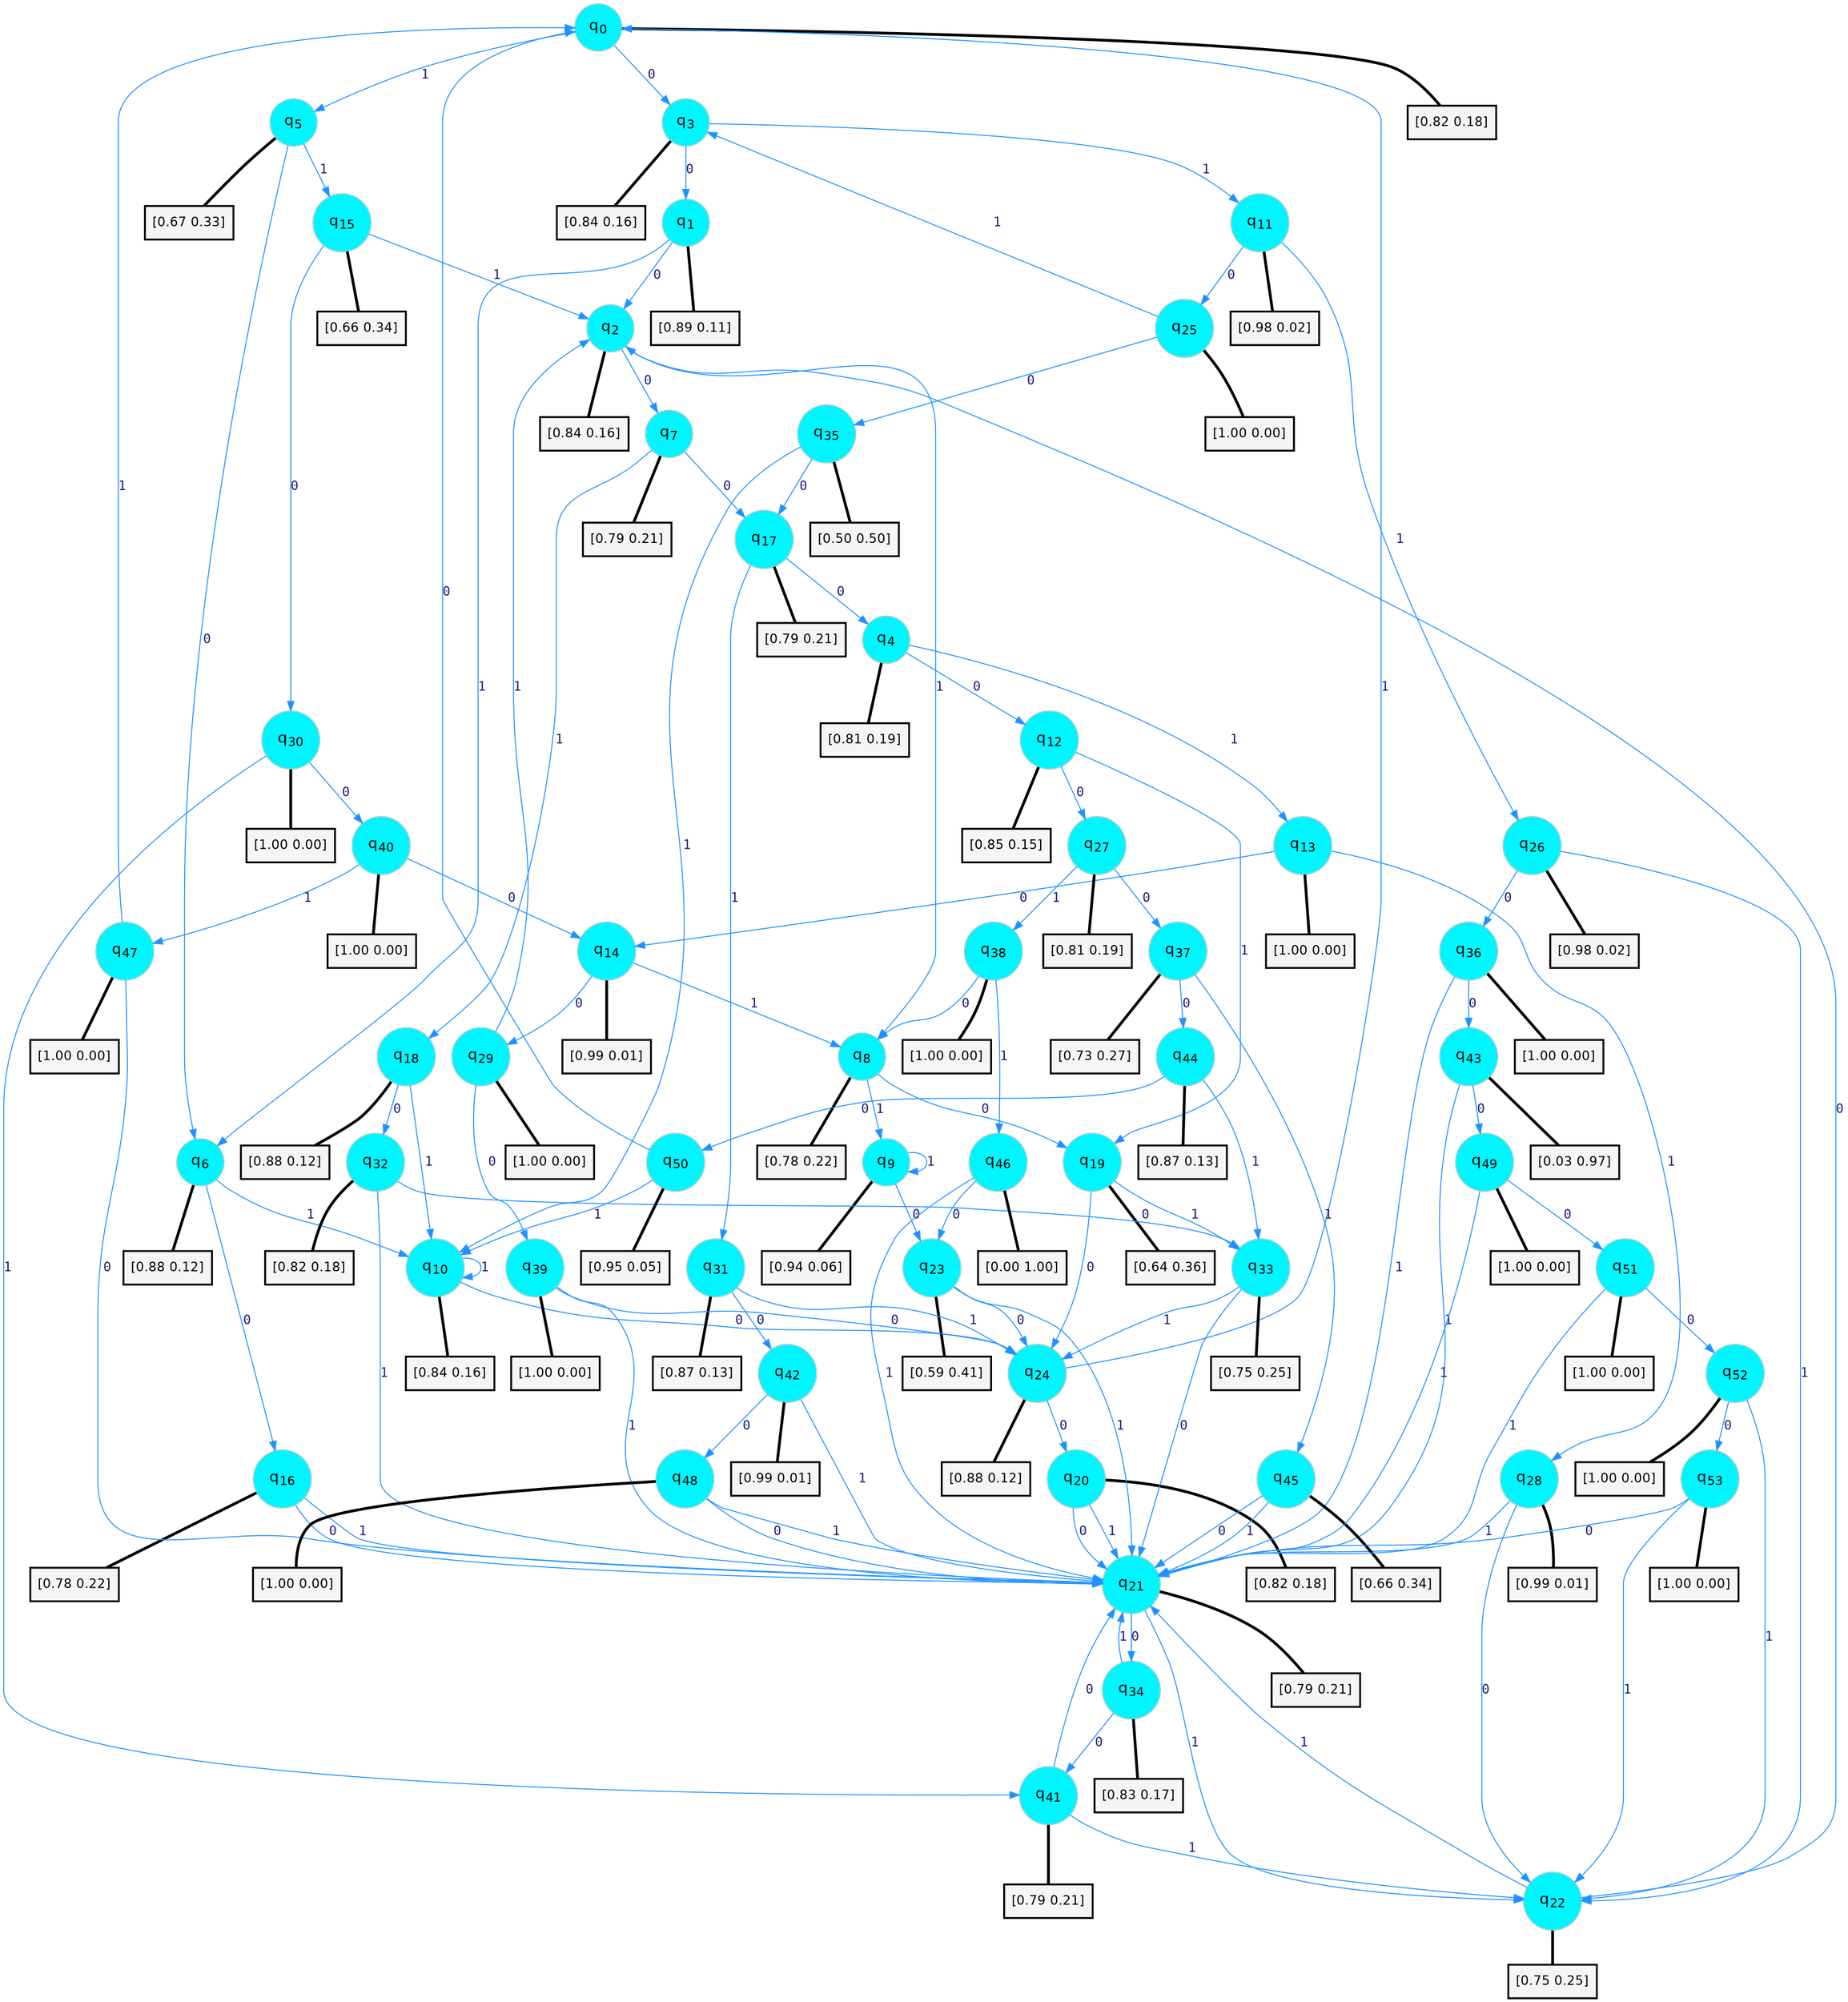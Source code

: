 digraph G {
graph [
bgcolor=transparent, dpi=300, rankdir=TD, size="40,25"];
node [
color=gray, fillcolor=turquoise1, fontcolor=black, fontname=Helvetica, fontsize=16, fontweight=bold, shape=circle, style=filled];
edge [
arrowsize=1, color=dodgerblue1, fontcolor=midnightblue, fontname=courier, fontweight=bold, penwidth=1, style=solid, weight=20];
0[label=<q<SUB>0</SUB>>];
1[label=<q<SUB>1</SUB>>];
2[label=<q<SUB>2</SUB>>];
3[label=<q<SUB>3</SUB>>];
4[label=<q<SUB>4</SUB>>];
5[label=<q<SUB>5</SUB>>];
6[label=<q<SUB>6</SUB>>];
7[label=<q<SUB>7</SUB>>];
8[label=<q<SUB>8</SUB>>];
9[label=<q<SUB>9</SUB>>];
10[label=<q<SUB>10</SUB>>];
11[label=<q<SUB>11</SUB>>];
12[label=<q<SUB>12</SUB>>];
13[label=<q<SUB>13</SUB>>];
14[label=<q<SUB>14</SUB>>];
15[label=<q<SUB>15</SUB>>];
16[label=<q<SUB>16</SUB>>];
17[label=<q<SUB>17</SUB>>];
18[label=<q<SUB>18</SUB>>];
19[label=<q<SUB>19</SUB>>];
20[label=<q<SUB>20</SUB>>];
21[label=<q<SUB>21</SUB>>];
22[label=<q<SUB>22</SUB>>];
23[label=<q<SUB>23</SUB>>];
24[label=<q<SUB>24</SUB>>];
25[label=<q<SUB>25</SUB>>];
26[label=<q<SUB>26</SUB>>];
27[label=<q<SUB>27</SUB>>];
28[label=<q<SUB>28</SUB>>];
29[label=<q<SUB>29</SUB>>];
30[label=<q<SUB>30</SUB>>];
31[label=<q<SUB>31</SUB>>];
32[label=<q<SUB>32</SUB>>];
33[label=<q<SUB>33</SUB>>];
34[label=<q<SUB>34</SUB>>];
35[label=<q<SUB>35</SUB>>];
36[label=<q<SUB>36</SUB>>];
37[label=<q<SUB>37</SUB>>];
38[label=<q<SUB>38</SUB>>];
39[label=<q<SUB>39</SUB>>];
40[label=<q<SUB>40</SUB>>];
41[label=<q<SUB>41</SUB>>];
42[label=<q<SUB>42</SUB>>];
43[label=<q<SUB>43</SUB>>];
44[label=<q<SUB>44</SUB>>];
45[label=<q<SUB>45</SUB>>];
46[label=<q<SUB>46</SUB>>];
47[label=<q<SUB>47</SUB>>];
48[label=<q<SUB>48</SUB>>];
49[label=<q<SUB>49</SUB>>];
50[label=<q<SUB>50</SUB>>];
51[label=<q<SUB>51</SUB>>];
52[label=<q<SUB>52</SUB>>];
53[label=<q<SUB>53</SUB>>];
54[label="[0.82 0.18]", shape=box,fontcolor=black, fontname=Helvetica, fontsize=14, penwidth=2, fillcolor=whitesmoke,color=black];
55[label="[0.89 0.11]", shape=box,fontcolor=black, fontname=Helvetica, fontsize=14, penwidth=2, fillcolor=whitesmoke,color=black];
56[label="[0.84 0.16]", shape=box,fontcolor=black, fontname=Helvetica, fontsize=14, penwidth=2, fillcolor=whitesmoke,color=black];
57[label="[0.84 0.16]", shape=box,fontcolor=black, fontname=Helvetica, fontsize=14, penwidth=2, fillcolor=whitesmoke,color=black];
58[label="[0.81 0.19]", shape=box,fontcolor=black, fontname=Helvetica, fontsize=14, penwidth=2, fillcolor=whitesmoke,color=black];
59[label="[0.67 0.33]", shape=box,fontcolor=black, fontname=Helvetica, fontsize=14, penwidth=2, fillcolor=whitesmoke,color=black];
60[label="[0.88 0.12]", shape=box,fontcolor=black, fontname=Helvetica, fontsize=14, penwidth=2, fillcolor=whitesmoke,color=black];
61[label="[0.79 0.21]", shape=box,fontcolor=black, fontname=Helvetica, fontsize=14, penwidth=2, fillcolor=whitesmoke,color=black];
62[label="[0.78 0.22]", shape=box,fontcolor=black, fontname=Helvetica, fontsize=14, penwidth=2, fillcolor=whitesmoke,color=black];
63[label="[0.94 0.06]", shape=box,fontcolor=black, fontname=Helvetica, fontsize=14, penwidth=2, fillcolor=whitesmoke,color=black];
64[label="[0.84 0.16]", shape=box,fontcolor=black, fontname=Helvetica, fontsize=14, penwidth=2, fillcolor=whitesmoke,color=black];
65[label="[0.98 0.02]", shape=box,fontcolor=black, fontname=Helvetica, fontsize=14, penwidth=2, fillcolor=whitesmoke,color=black];
66[label="[0.85 0.15]", shape=box,fontcolor=black, fontname=Helvetica, fontsize=14, penwidth=2, fillcolor=whitesmoke,color=black];
67[label="[1.00 0.00]", shape=box,fontcolor=black, fontname=Helvetica, fontsize=14, penwidth=2, fillcolor=whitesmoke,color=black];
68[label="[0.99 0.01]", shape=box,fontcolor=black, fontname=Helvetica, fontsize=14, penwidth=2, fillcolor=whitesmoke,color=black];
69[label="[0.66 0.34]", shape=box,fontcolor=black, fontname=Helvetica, fontsize=14, penwidth=2, fillcolor=whitesmoke,color=black];
70[label="[0.78 0.22]", shape=box,fontcolor=black, fontname=Helvetica, fontsize=14, penwidth=2, fillcolor=whitesmoke,color=black];
71[label="[0.79 0.21]", shape=box,fontcolor=black, fontname=Helvetica, fontsize=14, penwidth=2, fillcolor=whitesmoke,color=black];
72[label="[0.88 0.12]", shape=box,fontcolor=black, fontname=Helvetica, fontsize=14, penwidth=2, fillcolor=whitesmoke,color=black];
73[label="[0.64 0.36]", shape=box,fontcolor=black, fontname=Helvetica, fontsize=14, penwidth=2, fillcolor=whitesmoke,color=black];
74[label="[0.82 0.18]", shape=box,fontcolor=black, fontname=Helvetica, fontsize=14, penwidth=2, fillcolor=whitesmoke,color=black];
75[label="[0.79 0.21]", shape=box,fontcolor=black, fontname=Helvetica, fontsize=14, penwidth=2, fillcolor=whitesmoke,color=black];
76[label="[0.75 0.25]", shape=box,fontcolor=black, fontname=Helvetica, fontsize=14, penwidth=2, fillcolor=whitesmoke,color=black];
77[label="[0.59 0.41]", shape=box,fontcolor=black, fontname=Helvetica, fontsize=14, penwidth=2, fillcolor=whitesmoke,color=black];
78[label="[0.88 0.12]", shape=box,fontcolor=black, fontname=Helvetica, fontsize=14, penwidth=2, fillcolor=whitesmoke,color=black];
79[label="[1.00 0.00]", shape=box,fontcolor=black, fontname=Helvetica, fontsize=14, penwidth=2, fillcolor=whitesmoke,color=black];
80[label="[0.98 0.02]", shape=box,fontcolor=black, fontname=Helvetica, fontsize=14, penwidth=2, fillcolor=whitesmoke,color=black];
81[label="[0.81 0.19]", shape=box,fontcolor=black, fontname=Helvetica, fontsize=14, penwidth=2, fillcolor=whitesmoke,color=black];
82[label="[0.99 0.01]", shape=box,fontcolor=black, fontname=Helvetica, fontsize=14, penwidth=2, fillcolor=whitesmoke,color=black];
83[label="[1.00 0.00]", shape=box,fontcolor=black, fontname=Helvetica, fontsize=14, penwidth=2, fillcolor=whitesmoke,color=black];
84[label="[1.00 0.00]", shape=box,fontcolor=black, fontname=Helvetica, fontsize=14, penwidth=2, fillcolor=whitesmoke,color=black];
85[label="[0.87 0.13]", shape=box,fontcolor=black, fontname=Helvetica, fontsize=14, penwidth=2, fillcolor=whitesmoke,color=black];
86[label="[0.82 0.18]", shape=box,fontcolor=black, fontname=Helvetica, fontsize=14, penwidth=2, fillcolor=whitesmoke,color=black];
87[label="[0.75 0.25]", shape=box,fontcolor=black, fontname=Helvetica, fontsize=14, penwidth=2, fillcolor=whitesmoke,color=black];
88[label="[0.83 0.17]", shape=box,fontcolor=black, fontname=Helvetica, fontsize=14, penwidth=2, fillcolor=whitesmoke,color=black];
89[label="[0.50 0.50]", shape=box,fontcolor=black, fontname=Helvetica, fontsize=14, penwidth=2, fillcolor=whitesmoke,color=black];
90[label="[1.00 0.00]", shape=box,fontcolor=black, fontname=Helvetica, fontsize=14, penwidth=2, fillcolor=whitesmoke,color=black];
91[label="[0.73 0.27]", shape=box,fontcolor=black, fontname=Helvetica, fontsize=14, penwidth=2, fillcolor=whitesmoke,color=black];
92[label="[1.00 0.00]", shape=box,fontcolor=black, fontname=Helvetica, fontsize=14, penwidth=2, fillcolor=whitesmoke,color=black];
93[label="[1.00 0.00]", shape=box,fontcolor=black, fontname=Helvetica, fontsize=14, penwidth=2, fillcolor=whitesmoke,color=black];
94[label="[1.00 0.00]", shape=box,fontcolor=black, fontname=Helvetica, fontsize=14, penwidth=2, fillcolor=whitesmoke,color=black];
95[label="[0.79 0.21]", shape=box,fontcolor=black, fontname=Helvetica, fontsize=14, penwidth=2, fillcolor=whitesmoke,color=black];
96[label="[0.99 0.01]", shape=box,fontcolor=black, fontname=Helvetica, fontsize=14, penwidth=2, fillcolor=whitesmoke,color=black];
97[label="[0.03 0.97]", shape=box,fontcolor=black, fontname=Helvetica, fontsize=14, penwidth=2, fillcolor=whitesmoke,color=black];
98[label="[0.87 0.13]", shape=box,fontcolor=black, fontname=Helvetica, fontsize=14, penwidth=2, fillcolor=whitesmoke,color=black];
99[label="[0.66 0.34]", shape=box,fontcolor=black, fontname=Helvetica, fontsize=14, penwidth=2, fillcolor=whitesmoke,color=black];
100[label="[0.00 1.00]", shape=box,fontcolor=black, fontname=Helvetica, fontsize=14, penwidth=2, fillcolor=whitesmoke,color=black];
101[label="[1.00 0.00]", shape=box,fontcolor=black, fontname=Helvetica, fontsize=14, penwidth=2, fillcolor=whitesmoke,color=black];
102[label="[1.00 0.00]", shape=box,fontcolor=black, fontname=Helvetica, fontsize=14, penwidth=2, fillcolor=whitesmoke,color=black];
103[label="[1.00 0.00]", shape=box,fontcolor=black, fontname=Helvetica, fontsize=14, penwidth=2, fillcolor=whitesmoke,color=black];
104[label="[0.95 0.05]", shape=box,fontcolor=black, fontname=Helvetica, fontsize=14, penwidth=2, fillcolor=whitesmoke,color=black];
105[label="[1.00 0.00]", shape=box,fontcolor=black, fontname=Helvetica, fontsize=14, penwidth=2, fillcolor=whitesmoke,color=black];
106[label="[1.00 0.00]", shape=box,fontcolor=black, fontname=Helvetica, fontsize=14, penwidth=2, fillcolor=whitesmoke,color=black];
107[label="[1.00 0.00]", shape=box,fontcolor=black, fontname=Helvetica, fontsize=14, penwidth=2, fillcolor=whitesmoke,color=black];
0->3 [label=0];
0->5 [label=1];
0->54 [arrowhead=none, penwidth=3,color=black];
1->2 [label=0];
1->6 [label=1];
1->55 [arrowhead=none, penwidth=3,color=black];
2->7 [label=0];
2->8 [label=1];
2->56 [arrowhead=none, penwidth=3,color=black];
3->1 [label=0];
3->11 [label=1];
3->57 [arrowhead=none, penwidth=3,color=black];
4->12 [label=0];
4->13 [label=1];
4->58 [arrowhead=none, penwidth=3,color=black];
5->6 [label=0];
5->15 [label=1];
5->59 [arrowhead=none, penwidth=3,color=black];
6->16 [label=0];
6->10 [label=1];
6->60 [arrowhead=none, penwidth=3,color=black];
7->17 [label=0];
7->18 [label=1];
7->61 [arrowhead=none, penwidth=3,color=black];
8->19 [label=0];
8->9 [label=1];
8->62 [arrowhead=none, penwidth=3,color=black];
9->23 [label=0];
9->9 [label=1];
9->63 [arrowhead=none, penwidth=3,color=black];
10->24 [label=0];
10->10 [label=1];
10->64 [arrowhead=none, penwidth=3,color=black];
11->25 [label=0];
11->26 [label=1];
11->65 [arrowhead=none, penwidth=3,color=black];
12->27 [label=0];
12->19 [label=1];
12->66 [arrowhead=none, penwidth=3,color=black];
13->14 [label=0];
13->28 [label=1];
13->67 [arrowhead=none, penwidth=3,color=black];
14->29 [label=0];
14->8 [label=1];
14->68 [arrowhead=none, penwidth=3,color=black];
15->30 [label=0];
15->2 [label=1];
15->69 [arrowhead=none, penwidth=3,color=black];
16->21 [label=0];
16->21 [label=1];
16->70 [arrowhead=none, penwidth=3,color=black];
17->4 [label=0];
17->31 [label=1];
17->71 [arrowhead=none, penwidth=3,color=black];
18->32 [label=0];
18->10 [label=1];
18->72 [arrowhead=none, penwidth=3,color=black];
19->24 [label=0];
19->33 [label=1];
19->73 [arrowhead=none, penwidth=3,color=black];
20->21 [label=0];
20->21 [label=1];
20->74 [arrowhead=none, penwidth=3,color=black];
21->34 [label=0];
21->22 [label=1];
21->75 [arrowhead=none, penwidth=3,color=black];
22->2 [label=0];
22->21 [label=1];
22->76 [arrowhead=none, penwidth=3,color=black];
23->24 [label=0];
23->21 [label=1];
23->77 [arrowhead=none, penwidth=3,color=black];
24->20 [label=0];
24->0 [label=1];
24->78 [arrowhead=none, penwidth=3,color=black];
25->35 [label=0];
25->3 [label=1];
25->79 [arrowhead=none, penwidth=3,color=black];
26->36 [label=0];
26->22 [label=1];
26->80 [arrowhead=none, penwidth=3,color=black];
27->37 [label=0];
27->38 [label=1];
27->81 [arrowhead=none, penwidth=3,color=black];
28->22 [label=0];
28->21 [label=1];
28->82 [arrowhead=none, penwidth=3,color=black];
29->39 [label=0];
29->2 [label=1];
29->83 [arrowhead=none, penwidth=3,color=black];
30->40 [label=0];
30->41 [label=1];
30->84 [arrowhead=none, penwidth=3,color=black];
31->42 [label=0];
31->24 [label=1];
31->85 [arrowhead=none, penwidth=3,color=black];
32->33 [label=0];
32->21 [label=1];
32->86 [arrowhead=none, penwidth=3,color=black];
33->21 [label=0];
33->24 [label=1];
33->87 [arrowhead=none, penwidth=3,color=black];
34->41 [label=0];
34->21 [label=1];
34->88 [arrowhead=none, penwidth=3,color=black];
35->17 [label=0];
35->10 [label=1];
35->89 [arrowhead=none, penwidth=3,color=black];
36->43 [label=0];
36->21 [label=1];
36->90 [arrowhead=none, penwidth=3,color=black];
37->44 [label=0];
37->45 [label=1];
37->91 [arrowhead=none, penwidth=3,color=black];
38->8 [label=0];
38->46 [label=1];
38->92 [arrowhead=none, penwidth=3,color=black];
39->24 [label=0];
39->21 [label=1];
39->93 [arrowhead=none, penwidth=3,color=black];
40->14 [label=0];
40->47 [label=1];
40->94 [arrowhead=none, penwidth=3,color=black];
41->21 [label=0];
41->22 [label=1];
41->95 [arrowhead=none, penwidth=3,color=black];
42->48 [label=0];
42->21 [label=1];
42->96 [arrowhead=none, penwidth=3,color=black];
43->49 [label=0];
43->21 [label=1];
43->97 [arrowhead=none, penwidth=3,color=black];
44->50 [label=0];
44->33 [label=1];
44->98 [arrowhead=none, penwidth=3,color=black];
45->21 [label=0];
45->21 [label=1];
45->99 [arrowhead=none, penwidth=3,color=black];
46->23 [label=0];
46->21 [label=1];
46->100 [arrowhead=none, penwidth=3,color=black];
47->21 [label=0];
47->0 [label=1];
47->101 [arrowhead=none, penwidth=3,color=black];
48->21 [label=0];
48->21 [label=1];
48->102 [arrowhead=none, penwidth=3,color=black];
49->51 [label=0];
49->21 [label=1];
49->103 [arrowhead=none, penwidth=3,color=black];
50->0 [label=0];
50->10 [label=1];
50->104 [arrowhead=none, penwidth=3,color=black];
51->52 [label=0];
51->21 [label=1];
51->105 [arrowhead=none, penwidth=3,color=black];
52->53 [label=0];
52->22 [label=1];
52->106 [arrowhead=none, penwidth=3,color=black];
53->21 [label=0];
53->22 [label=1];
53->107 [arrowhead=none, penwidth=3,color=black];
}

